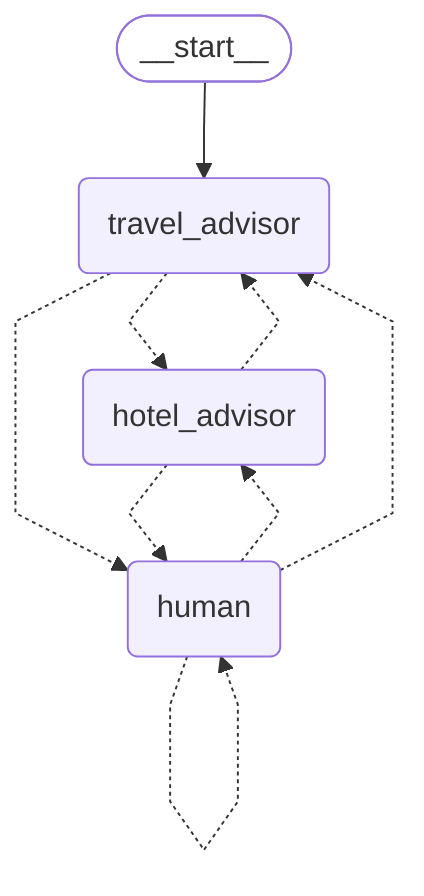 ---
config:
  flowchart:
    curve: linear
---
graph TD;
	__start__([<p>__start__</p>]):::first
	travel_advisor(travel_advisor)
	hotel_advisor(hotel_advisor)
	human(human)
	__start__ --> travel_advisor;
	travel_advisor -.-> hotel_advisor;
	travel_advisor -.-> human;
	hotel_advisor -.-> travel_advisor;
	hotel_advisor -.-> human;
	human -.-> hotel_advisor;
	human -.-> travel_advisor;
	human -.-> human;
	classDef default fill:#f2f0ff,line-height:1.2
	classDef first fill-opacity:0
	classDef last fill:#bfb6fc